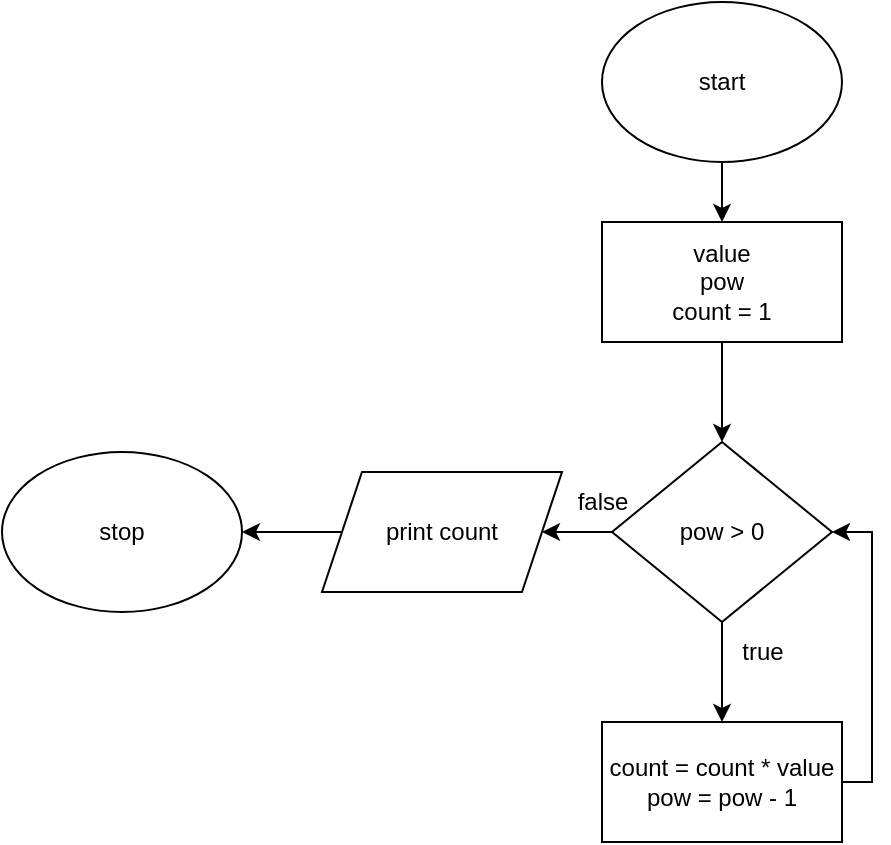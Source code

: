 <mxfile version="21.0.6" type="device"><diagram id="C5RBs43oDa-KdzZeNtuy" name="Page-1"><mxGraphModel dx="872" dy="392" grid="1" gridSize="10" guides="1" tooltips="1" connect="1" arrows="1" fold="1" page="1" pageScale="1" pageWidth="827" pageHeight="1169" math="1" shadow="0"><root><mxCell id="WIyWlLk6GJQsqaUBKTNV-0"/><mxCell id="WIyWlLk6GJQsqaUBKTNV-1" parent="WIyWlLk6GJQsqaUBKTNV-0"/><mxCell id="Z5pRdpu5qJw9pBqbVYwL-4" value="" style="edgeStyle=orthogonalEdgeStyle;rounded=0;orthogonalLoop=1;jettySize=auto;html=1;" edge="1" parent="WIyWlLk6GJQsqaUBKTNV-1" source="Z5pRdpu5qJw9pBqbVYwL-0" target="Z5pRdpu5qJw9pBqbVYwL-1"><mxGeometry relative="1" as="geometry"/></mxCell><mxCell id="Z5pRdpu5qJw9pBqbVYwL-0" value="start" style="ellipse;whiteSpace=wrap;html=1;" vertex="1" parent="WIyWlLk6GJQsqaUBKTNV-1"><mxGeometry x="370" y="70" width="120" height="80" as="geometry"/></mxCell><mxCell id="Z5pRdpu5qJw9pBqbVYwL-5" value="" style="edgeStyle=orthogonalEdgeStyle;rounded=0;orthogonalLoop=1;jettySize=auto;html=1;" edge="1" parent="WIyWlLk6GJQsqaUBKTNV-1" source="Z5pRdpu5qJw9pBqbVYwL-1"><mxGeometry relative="1" as="geometry"><mxPoint x="430" y="290" as="targetPoint"/></mxGeometry></mxCell><mxCell id="Z5pRdpu5qJw9pBqbVYwL-1" value="value&lt;br&gt;pow&lt;br&gt;count = 1" style="rounded=0;whiteSpace=wrap;html=1;" vertex="1" parent="WIyWlLk6GJQsqaUBKTNV-1"><mxGeometry x="370" y="180" width="120" height="60" as="geometry"/></mxCell><mxCell id="Z5pRdpu5qJw9pBqbVYwL-6" value="stop" style="ellipse;whiteSpace=wrap;html=1;" vertex="1" parent="WIyWlLk6GJQsqaUBKTNV-1"><mxGeometry x="70" y="295" width="120" height="80" as="geometry"/></mxCell><mxCell id="Z5pRdpu5qJw9pBqbVYwL-10" value="" style="edgeStyle=orthogonalEdgeStyle;rounded=0;orthogonalLoop=1;jettySize=auto;html=1;" edge="1" parent="WIyWlLk6GJQsqaUBKTNV-1" source="Z5pRdpu5qJw9pBqbVYwL-8" target="Z5pRdpu5qJw9pBqbVYwL-9"><mxGeometry relative="1" as="geometry"/></mxCell><mxCell id="Z5pRdpu5qJw9pBqbVYwL-17" value="" style="edgeStyle=orthogonalEdgeStyle;rounded=0;orthogonalLoop=1;jettySize=auto;html=1;" edge="1" parent="WIyWlLk6GJQsqaUBKTNV-1" source="Z5pRdpu5qJw9pBqbVYwL-8" target="Z5pRdpu5qJw9pBqbVYwL-16"><mxGeometry relative="1" as="geometry"/></mxCell><mxCell id="Z5pRdpu5qJw9pBqbVYwL-8" value="pow &amp;gt; 0" style="rhombus;whiteSpace=wrap;html=1;" vertex="1" parent="WIyWlLk6GJQsqaUBKTNV-1"><mxGeometry x="375" y="290" width="110" height="90" as="geometry"/></mxCell><mxCell id="Z5pRdpu5qJw9pBqbVYwL-15" style="edgeStyle=orthogonalEdgeStyle;rounded=0;orthogonalLoop=1;jettySize=auto;html=1;entryX=1;entryY=0.5;entryDx=0;entryDy=0;" edge="1" parent="WIyWlLk6GJQsqaUBKTNV-1" source="Z5pRdpu5qJw9pBqbVYwL-9" target="Z5pRdpu5qJw9pBqbVYwL-8"><mxGeometry relative="1" as="geometry"><Array as="points"><mxPoint x="505" y="460"/><mxPoint x="505" y="335"/></Array></mxGeometry></mxCell><mxCell id="Z5pRdpu5qJw9pBqbVYwL-9" value="count = count * value&lt;br&gt;pow = pow - 1" style="whiteSpace=wrap;html=1;" vertex="1" parent="WIyWlLk6GJQsqaUBKTNV-1"><mxGeometry x="370" y="430" width="120" height="60" as="geometry"/></mxCell><mxCell id="Z5pRdpu5qJw9pBqbVYwL-11" value="true" style="text;html=1;align=center;verticalAlign=middle;resizable=0;points=[];autosize=1;strokeColor=none;fillColor=none;" vertex="1" parent="WIyWlLk6GJQsqaUBKTNV-1"><mxGeometry x="430" y="380" width="40" height="30" as="geometry"/></mxCell><mxCell id="Z5pRdpu5qJw9pBqbVYwL-18" value="" style="edgeStyle=orthogonalEdgeStyle;rounded=0;orthogonalLoop=1;jettySize=auto;html=1;" edge="1" parent="WIyWlLk6GJQsqaUBKTNV-1" source="Z5pRdpu5qJw9pBqbVYwL-16" target="Z5pRdpu5qJw9pBqbVYwL-6"><mxGeometry relative="1" as="geometry"/></mxCell><mxCell id="Z5pRdpu5qJw9pBqbVYwL-16" value="print count" style="shape=parallelogram;perimeter=parallelogramPerimeter;whiteSpace=wrap;html=1;fixedSize=1;" vertex="1" parent="WIyWlLk6GJQsqaUBKTNV-1"><mxGeometry x="230" y="305" width="120" height="60" as="geometry"/></mxCell><mxCell id="Z5pRdpu5qJw9pBqbVYwL-19" value="false" style="text;html=1;align=center;verticalAlign=middle;resizable=0;points=[];autosize=1;strokeColor=none;fillColor=none;" vertex="1" parent="WIyWlLk6GJQsqaUBKTNV-1"><mxGeometry x="345" y="305" width="50" height="30" as="geometry"/></mxCell></root></mxGraphModel></diagram></mxfile>